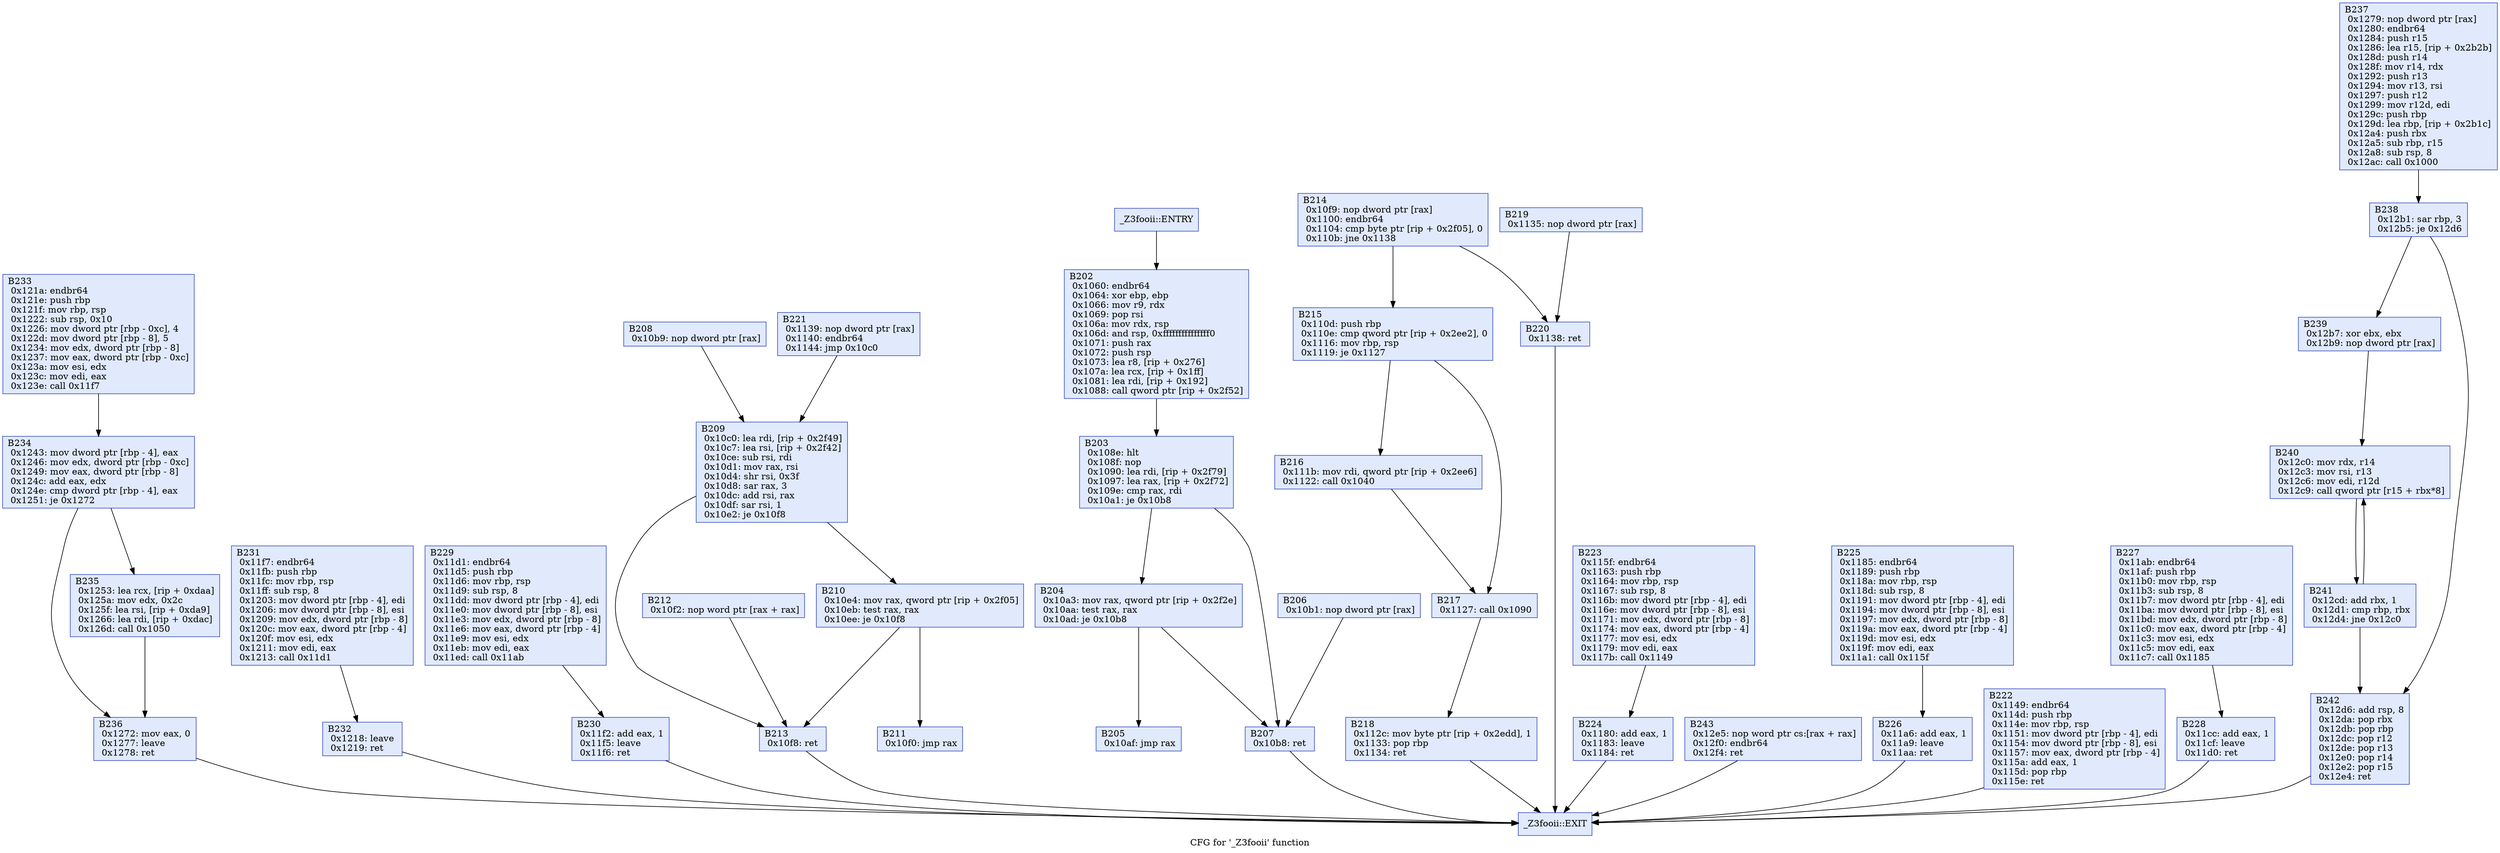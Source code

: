 digraph "CFG for '_Z3fooii' function" {
label="CFG for '_Z3fooii' function";
Block240[shape=record, color="#3d50c3ff", style=filled, fillcolor="#b9d0f970",label="{B240\l 0x12c0:   mov  rdx, r14\l 0x12c3:   mov  rsi, r13\l 0x12c6:   mov  edi, r12d\l 0x12c9:   call  qword ptr [r15 + rbx*8]\l }"];
Block240 -> Block241;
Block239[shape=record, color="#3d50c3ff", style=filled, fillcolor="#b9d0f970",label="{B239\l 0x12b7:   xor  ebx, ebx\l 0x12b9:   nop  dword ptr [rax]\l }"];
Block239 -> Block240;
Block238[shape=record, color="#3d50c3ff", style=filled, fillcolor="#b9d0f970",label="{B238\l 0x12b1:   sar  rbp, 3\l 0x12b5:   je  0x12d6\l }"];
Block238 -> Block239;
Block238 -> Block242;
Block237[shape=record, color="#3d50c3ff", style=filled, fillcolor="#b9d0f970",label="{B237\l 0x1279:   nop  dword ptr [rax]\l 0x1280:   endbr64  \l 0x1284:   push  r15\l 0x1286:   lea  r15, [rip + 0x2b2b]\l 0x128d:   push  r14\l 0x128f:   mov  r14, rdx\l 0x1292:   push  r13\l 0x1294:   mov  r13, rsi\l 0x1297:   push  r12\l 0x1299:   mov  r12d, edi\l 0x129c:   push  rbp\l 0x129d:   lea  rbp, [rip + 0x2b1c]\l 0x12a4:   push  rbx\l 0x12a5:   sub  rbp, r15\l 0x12a8:   sub  rsp, 8\l 0x12ac:   call  0x1000\l }"];
Block237 -> Block238;
Block236[shape=record, color="#3d50c3ff", style=filled, fillcolor="#b9d0f970",label="{B236\l 0x1272:   mov  eax, 0\l 0x1277:   leave  \l 0x1278:   ret  \l }"];
Block236 -> Block201;
Block234[shape=record, color="#3d50c3ff", style=filled, fillcolor="#b9d0f970",label="{B234\l 0x1243:   mov  dword ptr [rbp - 4], eax\l 0x1246:   mov  edx, dword ptr [rbp - 0xc]\l 0x1249:   mov  eax, dword ptr [rbp - 8]\l 0x124c:   add  eax, edx\l 0x124e:   cmp  dword ptr [rbp - 4], eax\l 0x1251:   je  0x1272\l }"];
Block234 -> Block235;
Block234 -> Block236;
Block231[shape=record, color="#3d50c3ff", style=filled, fillcolor="#b9d0f970",label="{B231\l 0x11f7:   endbr64  \l 0x11fb:   push  rbp\l 0x11fc:   mov  rbp, rsp\l 0x11ff:   sub  rsp, 8\l 0x1203:   mov  dword ptr [rbp - 4], edi\l 0x1206:   mov  dword ptr [rbp - 8], esi\l 0x1209:   mov  edx, dword ptr [rbp - 8]\l 0x120c:   mov  eax, dword ptr [rbp - 4]\l 0x120f:   mov  esi, edx\l 0x1211:   mov  edi, eax\l 0x1213:   call  0x11d1\l }"];
Block231 -> Block232;
Block230[shape=record, color="#3d50c3ff", style=filled, fillcolor="#b9d0f970",label="{B230\l 0x11f2:   add  eax, 1\l 0x11f5:   leave  \l 0x11f6:   ret  \l }"];
Block230 -> Block201;
Block229[shape=record, color="#3d50c3ff", style=filled, fillcolor="#b9d0f970",label="{B229\l 0x11d1:   endbr64  \l 0x11d5:   push  rbp\l 0x11d6:   mov  rbp, rsp\l 0x11d9:   sub  rsp, 8\l 0x11dd:   mov  dword ptr [rbp - 4], edi\l 0x11e0:   mov  dword ptr [rbp - 8], esi\l 0x11e3:   mov  edx, dword ptr [rbp - 8]\l 0x11e6:   mov  eax, dword ptr [rbp - 4]\l 0x11e9:   mov  esi, edx\l 0x11eb:   mov  edi, eax\l 0x11ed:   call  0x11ab\l }"];
Block229 -> Block230;
Block209[shape=record, color="#3d50c3ff", style=filled, fillcolor="#b9d0f970",label="{B209\l 0x10c0:   lea  rdi, [rip + 0x2f49]\l 0x10c7:   lea  rsi, [rip + 0x2f42]\l 0x10ce:   sub  rsi, rdi\l 0x10d1:   mov  rax, rsi\l 0x10d4:   shr  rsi, 0x3f\l 0x10d8:   sar  rax, 3\l 0x10dc:   add  rsi, rax\l 0x10df:   sar  rsi, 1\l 0x10e2:   je  0x10f8\l }"];
Block209 -> Block210;
Block209 -> Block213;
Block204[shape=record, color="#3d50c3ff", style=filled, fillcolor="#b9d0f970",label="{B204\l 0x10a3:   mov  rax, qword ptr [rip + 0x2f2e]\l 0x10aa:   test  rax, rax\l 0x10ad:   je  0x10b8\l }"];
Block204 -> Block205;
Block204 -> Block207;
Block208[shape=record, color="#3d50c3ff", style=filled, fillcolor="#b9d0f970",label="{B208\l 0x10b9:   nop  dword ptr [rax]\l }"];
Block208 -> Block209;
Block233[shape=record, color="#3d50c3ff", style=filled, fillcolor="#b9d0f970",label="{B233\l 0x121a:   endbr64  \l 0x121e:   push  rbp\l 0x121f:   mov  rbp, rsp\l 0x1222:   sub  rsp, 0x10\l 0x1226:   mov  dword ptr [rbp - 0xc], 4\l 0x122d:   mov  dword ptr [rbp - 8], 5\l 0x1234:   mov  edx, dword ptr [rbp - 8]\l 0x1237:   mov  eax, dword ptr [rbp - 0xc]\l 0x123a:   mov  esi, edx\l 0x123c:   mov  edi, eax\l 0x123e:   call  0x11f7\l }"];
Block233 -> Block234;
Block207[shape=record, color="#3d50c3ff", style=filled, fillcolor="#b9d0f970",label="{B207\l 0x10b8:   ret  \l }"];
Block207 -> Block201;
Block212[shape=record, color="#3d50c3ff", style=filled, fillcolor="#b9d0f970",label="{B212\l 0x10f2:   nop  word ptr [rax + rax]\l }"];
Block212 -> Block213;
Block235[shape=record, color="#3d50c3ff", style=filled, fillcolor="#b9d0f970",label="{B235\l 0x1253:   lea  rcx, [rip + 0xdaa]\l 0x125a:   mov  edx, 0x2c\l 0x125f:   lea  rsi, [rip + 0xda9]\l 0x1266:   lea  rdi, [rip + 0xdac]\l 0x126d:   call  0x1050\l }"];
Block235 -> Block236;
Block232[shape=record, color="#3d50c3ff", style=filled, fillcolor="#b9d0f970",label="{B232\l 0x1218:   leave  \l 0x1219:   ret  \l }"];
Block232 -> Block201;
Block218[shape=record, color="#3d50c3ff", style=filled, fillcolor="#b9d0f970",label="{B218\l 0x112c:   mov  byte ptr [rip + 0x2edd], 1\l 0x1133:   pop  rbp\l 0x1134:   ret  \l }"];
Block218 -> Block201;
Block223[shape=record, color="#3d50c3ff", style=filled, fillcolor="#b9d0f970",label="{B223\l 0x115f:   endbr64  \l 0x1163:   push  rbp\l 0x1164:   mov  rbp, rsp\l 0x1167:   sub  rsp, 8\l 0x116b:   mov  dword ptr [rbp - 4], edi\l 0x116e:   mov  dword ptr [rbp - 8], esi\l 0x1171:   mov  edx, dword ptr [rbp - 8]\l 0x1174:   mov  eax, dword ptr [rbp - 4]\l 0x1177:   mov  esi, edx\l 0x1179:   mov  edi, eax\l 0x117b:   call  0x1149\l }"];
Block223 -> Block224;
Block211[shape=record, color="#3d50c3ff", style=filled, fillcolor="#b9d0f970",label="{B211\l 0x10f0:   jmp  rax\l }"];
Block243[shape=record, color="#3d50c3ff", style=filled, fillcolor="#b9d0f970",label="{B243\l 0x12e5:   nop  word ptr cs:[rax + rax]\l 0x12f0:   endbr64  \l 0x12f4:   ret  \l }"];
Block243 -> Block201;
Block215[shape=record, color="#3d50c3ff", style=filled, fillcolor="#b9d0f970",label="{B215\l 0x110d:   push  rbp\l 0x110e:   cmp  qword ptr [rip + 0x2ee2], 0\l 0x1116:   mov  rbp, rsp\l 0x1119:   je  0x1127\l }"];
Block215 -> Block216;
Block215 -> Block217;
Block205[shape=record, color="#3d50c3ff", style=filled, fillcolor="#b9d0f970",label="{B205\l 0x10af:   jmp  rax\l }"];
Block210[shape=record, color="#3d50c3ff", style=filled, fillcolor="#b9d0f970",label="{B210\l 0x10e4:   mov  rax, qword ptr [rip + 0x2f05]\l 0x10eb:   test  rax, rax\l 0x10ee:   je  0x10f8\l }"];
Block210 -> Block211;
Block210 -> Block213;
Block202[shape=record, color="#3d50c3ff", style=filled, fillcolor="#b9d0f970",label="{B202\l 0x1060:   endbr64  \l 0x1064:   xor  ebp, ebp\l 0x1066:   mov  r9, rdx\l 0x1069:   pop  rsi\l 0x106a:   mov  rdx, rsp\l 0x106d:   and  rsp, 0xfffffffffffffff0\l 0x1071:   push  rax\l 0x1072:   push  rsp\l 0x1073:   lea  r8, [rip + 0x276]\l 0x107a:   lea  rcx, [rip + 0x1ff]\l 0x1081:   lea  rdi, [rip + 0x192]\l 0x1088:   call  qword ptr [rip + 0x2f52]\l }"];
Block202 -> Block203;
Block201[shape=record, color="#3d50c3ff", style=filled, fillcolor="#b9d0f970",label="{_Z3fooii::EXIT\l }"];
Block213[shape=record, color="#3d50c3ff", style=filled, fillcolor="#b9d0f970",label="{B213\l 0x10f8:   ret  \l }"];
Block213 -> Block201;
Block241[shape=record, color="#3d50c3ff", style=filled, fillcolor="#b9d0f970",label="{B241\l 0x12cd:   add  rbx, 1\l 0x12d1:   cmp  rbp, rbx\l 0x12d4:   jne  0x12c0\l }"];
Block241 -> Block242;
Block241 -> Block240;
Block226[shape=record, color="#3d50c3ff", style=filled, fillcolor="#b9d0f970",label="{B226\l 0x11a6:   add  eax, 1\l 0x11a9:   leave  \l 0x11aa:   ret  \l }"];
Block226 -> Block201;
Block203[shape=record, color="#3d50c3ff", style=filled, fillcolor="#b9d0f970",label="{B203\l 0x108e:   hlt  \l 0x108f:   nop  \l 0x1090:   lea  rdi, [rip + 0x2f79]\l 0x1097:   lea  rax, [rip + 0x2f72]\l 0x109e:   cmp  rax, rdi\l 0x10a1:   je  0x10b8\l }"];
Block203 -> Block204;
Block203 -> Block207;
Block222[shape=record, color="#3d50c3ff", style=filled, fillcolor="#b9d0f970",label="{B222\l 0x1149:   endbr64  \l 0x114d:   push  rbp\l 0x114e:   mov  rbp, rsp\l 0x1151:   mov  dword ptr [rbp - 4], edi\l 0x1154:   mov  dword ptr [rbp - 8], esi\l 0x1157:   mov  eax, dword ptr [rbp - 4]\l 0x115a:   add  eax, 1\l 0x115d:   pop  rbp\l 0x115e:   ret  \l }"];
Block222 -> Block201;
Block200[shape=record, color="#3d50c3ff", style=filled, fillcolor="#b9d0f970",label="{_Z3fooii::ENTRY\l }"];
Block200 -> Block202;
Block228[shape=record, color="#3d50c3ff", style=filled, fillcolor="#b9d0f970",label="{B228\l 0x11cc:   add  eax, 1\l 0x11cf:   leave  \l 0x11d0:   ret  \l }"];
Block228 -> Block201;
Block216[shape=record, color="#3d50c3ff", style=filled, fillcolor="#b9d0f970",label="{B216\l 0x111b:   mov  rdi, qword ptr [rip + 0x2ee6]\l 0x1122:   call  0x1040\l }"];
Block216 -> Block217;
Block220[shape=record, color="#3d50c3ff", style=filled, fillcolor="#b9d0f970",label="{B220\l 0x1138:   ret  \l }"];
Block220 -> Block201;
Block214[shape=record, color="#3d50c3ff", style=filled, fillcolor="#b9d0f970",label="{B214\l 0x10f9:   nop  dword ptr [rax]\l 0x1100:   endbr64  \l 0x1104:   cmp  byte ptr [rip + 0x2f05], 0\l 0x110b:   jne  0x1138\l }"];
Block214 -> Block215;
Block214 -> Block220;
Block206[shape=record, color="#3d50c3ff", style=filled, fillcolor="#b9d0f970",label="{B206\l 0x10b1:   nop  dword ptr [rax]\l }"];
Block206 -> Block207;
Block217[shape=record, color="#3d50c3ff", style=filled, fillcolor="#b9d0f970",label="{B217\l 0x1127:   call  0x1090\l }"];
Block217 -> Block218;
Block242[shape=record, color="#3d50c3ff", style=filled, fillcolor="#b9d0f970",label="{B242\l 0x12d6:   add  rsp, 8\l 0x12da:   pop  rbx\l 0x12db:   pop  rbp\l 0x12dc:   pop  r12\l 0x12de:   pop  r13\l 0x12e0:   pop  r14\l 0x12e2:   pop  r15\l 0x12e4:   ret  \l }"];
Block242 -> Block201;
Block221[shape=record, color="#3d50c3ff", style=filled, fillcolor="#b9d0f970",label="{B221\l 0x1139:   nop  dword ptr [rax]\l 0x1140:   endbr64  \l 0x1144:   jmp  0x10c0\l }"];
Block221 -> Block209;
Block224[shape=record, color="#3d50c3ff", style=filled, fillcolor="#b9d0f970",label="{B224\l 0x1180:   add  eax, 1\l 0x1183:   leave  \l 0x1184:   ret  \l }"];
Block224 -> Block201;
Block225[shape=record, color="#3d50c3ff", style=filled, fillcolor="#b9d0f970",label="{B225\l 0x1185:   endbr64  \l 0x1189:   push  rbp\l 0x118a:   mov  rbp, rsp\l 0x118d:   sub  rsp, 8\l 0x1191:   mov  dword ptr [rbp - 4], edi\l 0x1194:   mov  dword ptr [rbp - 8], esi\l 0x1197:   mov  edx, dword ptr [rbp - 8]\l 0x119a:   mov  eax, dword ptr [rbp - 4]\l 0x119d:   mov  esi, edx\l 0x119f:   mov  edi, eax\l 0x11a1:   call  0x115f\l }"];
Block225 -> Block226;
Block219[shape=record, color="#3d50c3ff", style=filled, fillcolor="#b9d0f970",label="{B219\l 0x1135:   nop  dword ptr [rax]\l }"];
Block219 -> Block220;
Block227[shape=record, color="#3d50c3ff", style=filled, fillcolor="#b9d0f970",label="{B227\l 0x11ab:   endbr64  \l 0x11af:   push  rbp\l 0x11b0:   mov  rbp, rsp\l 0x11b3:   sub  rsp, 8\l 0x11b7:   mov  dword ptr [rbp - 4], edi\l 0x11ba:   mov  dword ptr [rbp - 8], esi\l 0x11bd:   mov  edx, dword ptr [rbp - 8]\l 0x11c0:   mov  eax, dword ptr [rbp - 4]\l 0x11c3:   mov  esi, edx\l 0x11c5:   mov  edi, eax\l 0x11c7:   call  0x1185\l }"];
Block227 -> Block228;
}
